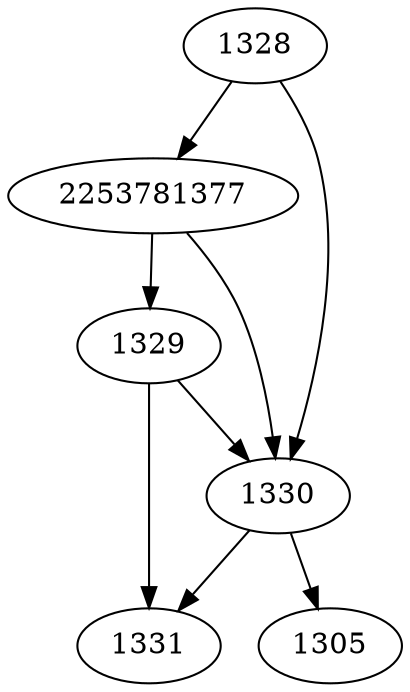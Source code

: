 strict digraph  {
2253781377;
1328;
1329;
1330;
1331;
1305;
2253781377 -> 1330;
2253781377 -> 1329;
1328 -> 2253781377;
1328 -> 1330;
1329 -> 1331;
1329 -> 1330;
1330 -> 1331;
1330 -> 1305;
}
